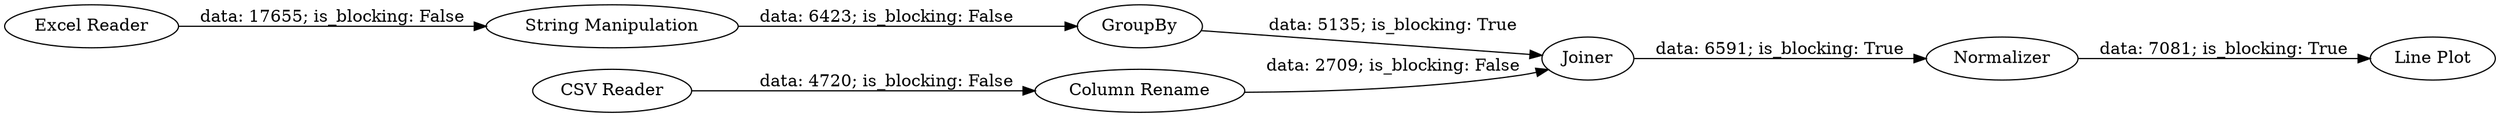 digraph {
	"-6020054441202415005_6" [label=Joiner]
	"-6020054441202415005_3" [label="CSV Reader"]
	"-6020054441202415005_8" [label=Normalizer]
	"-6020054441202415005_1" [label="Excel Reader"]
	"-6020054441202415005_2" [label="Line Plot"]
	"-6020054441202415005_4" [label=GroupBy]
	"-6020054441202415005_7" [label="Column Rename"]
	"-6020054441202415005_5" [label="String Manipulation"]
	"-6020054441202415005_1" -> "-6020054441202415005_5" [label="data: 17655; is_blocking: False"]
	"-6020054441202415005_4" -> "-6020054441202415005_6" [label="data: 5135; is_blocking: True"]
	"-6020054441202415005_3" -> "-6020054441202415005_7" [label="data: 4720; is_blocking: False"]
	"-6020054441202415005_5" -> "-6020054441202415005_4" [label="data: 6423; is_blocking: False"]
	"-6020054441202415005_6" -> "-6020054441202415005_8" [label="data: 6591; is_blocking: True"]
	"-6020054441202415005_7" -> "-6020054441202415005_6" [label="data: 2709; is_blocking: False"]
	"-6020054441202415005_8" -> "-6020054441202415005_2" [label="data: 7081; is_blocking: True"]
	rankdir=LR
}
